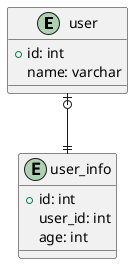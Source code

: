 @startuml entity

entity "user" {
  +id: int
  name: varchar
}

entity "user_info" {
  +id: int
  user_id: int
  age: int
}

user |o--|| user_info
@enduml
